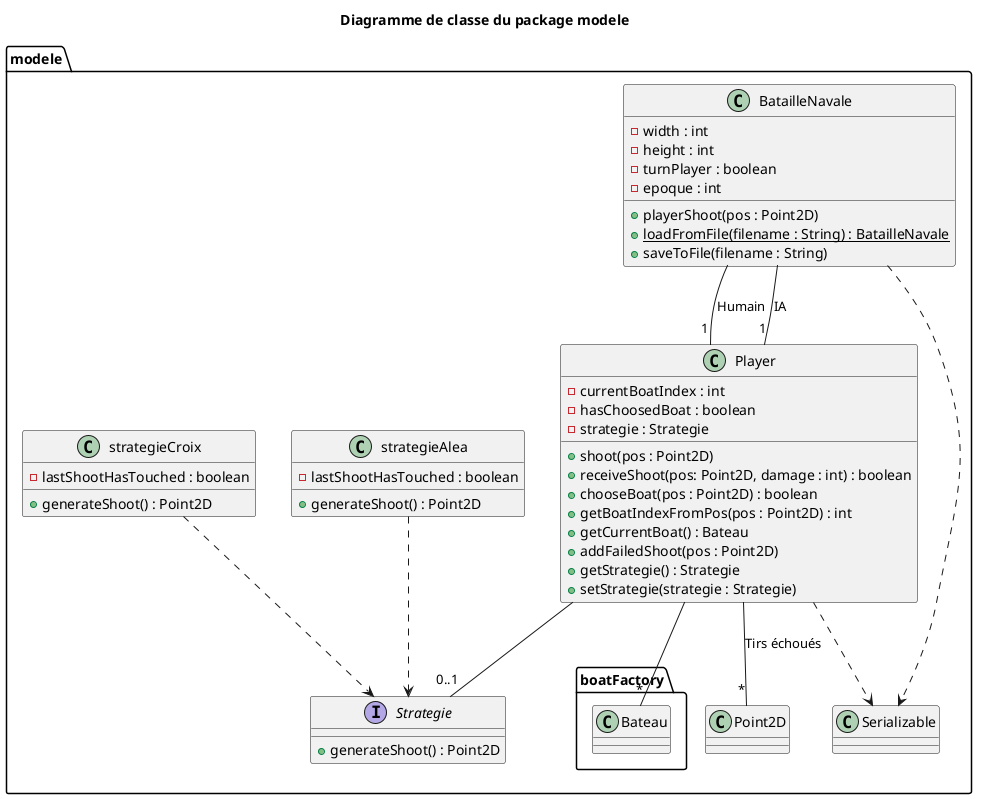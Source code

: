 @startuml

title Diagramme de classe du package modele

package modele {

    class Player {
        - currentBoatIndex : int
        - hasChoosedBoat : boolean
        - strategie : Strategie
        + shoot(pos : Point2D)
        + receiveShoot(pos: Point2D, damage : int) : boolean
        + chooseBoat(pos : Point2D) : boolean
        + getBoatIndexFromPos(pos : Point2D) : int
        + getCurrentBoat() : Bateau
        + addFailedShoot(pos : Point2D)
        + getStrategie() : Strategie
        + setStrategie(strategie : Strategie)
    }
    Player --"*" boatFactory.Bateau
    Player -- "*" Point2D : "Tirs échoués"
    Player -- "0..1" Strategie
    Player ..> Serializable

    class BatailleNavale {
        - width : int
        - height : int
        - turnPlayer : boolean
        - epoque : int
        + playerShoot(pos : Point2D)
        + {static} loadFromFile(filename : String) : BatailleNavale
        + saveToFile(filename : String)
    }
    
    Interface Strategie {
        + generateShoot() : Point2D
    }
    
    class strategieAlea{
        - lastShootHasTouched : boolean
        + generateShoot() : Point2D
    }
    
    class strategieCroix{
        - lastShootHasTouched : boolean
        + generateShoot() : Point2D
    }
    
    
    strategieAlea ..> Strategie
    strategieCroix ..> Strategie
    BatailleNavale --"1" Player : "Humain"
    BatailleNavale --"1" Player : "IA"
    BatailleNavale ..> Serializable
}


@enduml